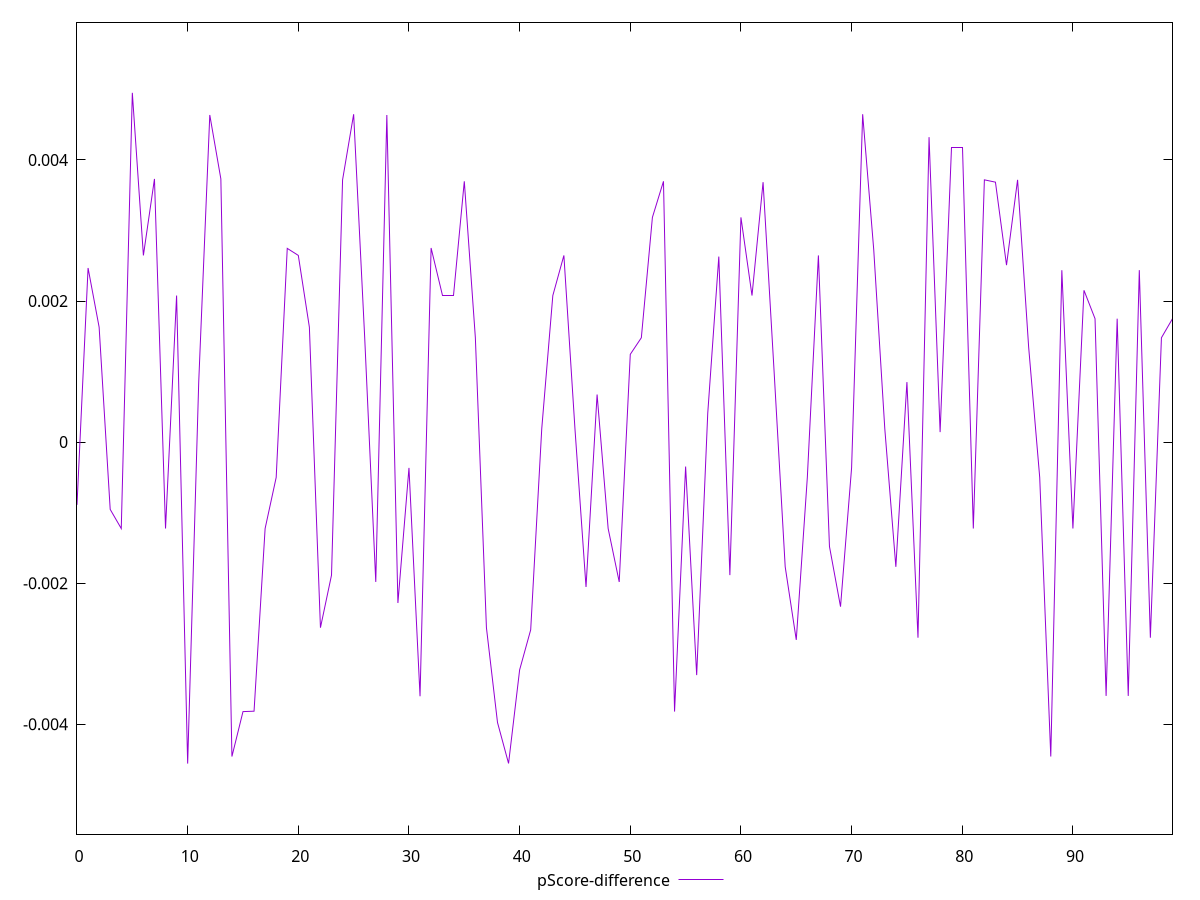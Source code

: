 reset

$pScoreDifference <<EOF
0 -0.0008891605411667225
1 0.002468366960218793
2 0.0016291251967234244
3 -0.0009539164351505258
4 -0.001225256415974929
5 0.004951707034809072
6 0.002646666879303372
7 0.003731128396951
8 -0.001225256415974929
9 0.002078044736882445
10 -0.004557582566234064
11 0.0008507430743767141
12 0.0046375893622611075
13 0.003731128396951
14 -0.004457294252225408
15 -0.003820488846306036
16 -0.0038146507085621284
17 -0.001225256415974929
18 -0.0005010742659318224
19 0.0027467694547377297
20 0.002646666879303372
21 0.0016291251967234244
22 -0.0026309534147982427
23 -0.00188570778269892
24 0.0037182073683034167
25 0.004648231415178894
26 0.0014796308990092655
27 -0.0019824163247981197
28 0.0046375893622611075
29 -0.0022808946498792393
30 -0.00036568426134797605
31 -0.0036027904917087517
32 0.0027521983514116055
33 0.002078044736882445
34 0.002078044736882445
35 0.0036973680837035783
36 0.0014796308990092655
37 -0.0026309534147982427
38 -0.003974282743710589
39 -0.0045551199104798545
40 -0.003229051439194497
41 -0.0026610465055119104
42 0.00019072068583270152
43 0.002078044736882445
44 0.002646666879303372
45 0.00019072068583270152
46 -0.0020536758523101994
47 0.0006745842751101905
48 -0.001225256415974929
49 -0.0019824163247981197
50 0.001244572934327337
51 0.0014796308990092655
52 0.0031862003898535107
53 0.0036973680837035783
54 -0.003820488846306036
55 -0.00034613747305778375
56 -0.003303040064192797
57 0.0004073927628225338
58 0.002630148067565785
59 -0.00188570778269892
60 0.0031862003898535107
61 0.002078044736882445
62 0.003685417052522233
63 0.0009921879399763522
64 -0.0017680079343623811
65 -0.00280371161120474
66 -0.0005010742659318224
67 0.002646666879303372
68 -0.0014794423933552903
69 -0.0023330735630161525
70 -0.00036568426134797605
71 0.004648231415178894
72 0.002728890122917327
73 0.00019072068583270152
74 -0.0017680079343623811
75 0.0008507430743767141
76 -0.002773119842727101
77 0.0043233852962178965
78 0.00014142148540530197
79 0.004180911427837053
80 0.004180911427837053
81 -0.001225256415974929
82 0.0037182073683034167
83 0.003685417052522233
84 0.0025091444925658957
85 0.0037182073683034167
86 0.0013481705698066282
87 -0.0005010742659318224
88 -0.004457294252225408
89 0.0024367029164589216
90 -0.001225256415974929
91 0.002152306932582504
92 0.0017497961668426765
93 -0.0035979075473533406
94 0.0017497961668426765
95 -0.0035979075473533406
96 0.002438083374954658
97 -0.002773119842727101
98 0.0014796308990092655
99 0.0017497961668426765
EOF

set key outside below
set xrange [0:99]
set yrange [-0.005557582566234064:0.005951707034809072]
set trange [-0.005557582566234064:0.005951707034809072]
set terminal svg size 640, 500 enhanced background rgb 'white'
set output "report_00017_2021-02-10T15-08-03.406Z/max-potential-fid/samples/pages+cached+noadtech/pScore-difference/values.svg"

plot $pScoreDifference title "pScore-difference" with line

reset
